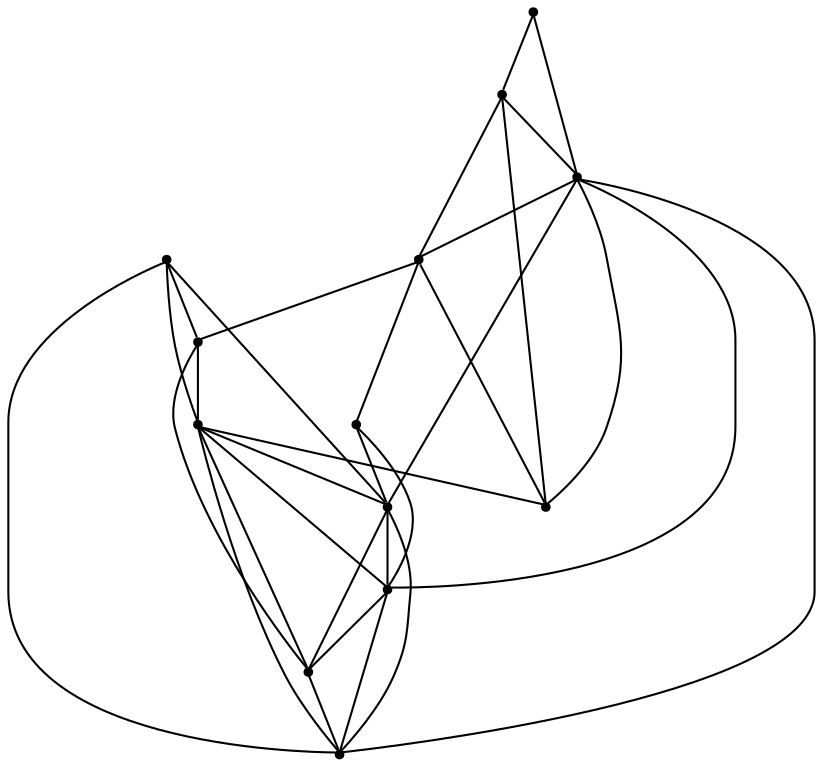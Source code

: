 graph {
  node [shape=point,comment="{\"directed\":false,\"doi\":\"10.1007/978-3-030-35802-0_25\",\"figure\":\"1 (1)\"}"]

  v0 [pos="500.5672372112266,421.8568096281751"]
  v1 [pos="495.06636216722524,486.3662104397513"]
  v2 [pos="477.0634954964745,230.82860686130653"]
  v3 [pos="391.5498867589605,218.3267684547211"]
  v4 [pos="361.5450877782366,293.8381064330062"]
  v5 [pos="409.5527534297113,367.8487761455268"]
  v6 [pos="402.5516368469632,510.3697848507112"]
  v7 [pos="297.0348287889667,352.8466717978458"]
  v8 [pos="287.03322912872545,261.3331230954413"]
  v9 [pos="188.017454491044,398.8533455678808"]
  v10 [pos="245.5266127946703,515.3705710834561"]
  v11 [pos="223.5231126186648,312.3405830982212"]
  v12 [pos="193.51832953504538,485.86615725153206"]

  v0 -- v4 [id="-1",pos="500.5672372112266,421.8568096281751 431.056249928806,357.84736264913306 431.056249928806,357.84736264913306 431.056249928806,357.84736264913306 361.5450877782366,293.8381064330062 361.5450877782366,293.8381064330062 361.5450877782366,293.8381064330062"]
  v9 -- v7 [id="-2",pos="188.017454491044,398.8533455678808 242.52619330559475,375.85004047668247 242.52619330559475,375.85004047668247 242.52619330559475,375.85004047668247 297.0348287889667,352.8466717978458 297.0348287889667,352.8466717978458 297.0348287889667,352.8466717978458"]
  v9 -- v8 [id="-3",pos="188.017454491044,398.8533455678808 237.52539347547412,330.0932979192994 237.52539347547412,330.0932979192994 237.52539347547412,330.0932979192994 287.03322912872545,261.3331230954413 287.03322912872545,261.3331230954413 287.03322912872545,261.3331230954413"]
  v12 -- v1 [id="-4",pos="193.51832953504538,485.86615725153206 344.29236572251585,486.116267304417 344.29236572251585,486.116267304417 344.29236572251585,486.116267304417 495.06636216722524,486.3662104397513 495.06636216722524,486.3662104397513 495.06636216722524,486.3662104397513"]
  v0 -- v7 [id="-5",pos="500.5672372112266,421.8568096281751 398.8010568457533,387.35174071301043 398.8010568457533,387.35174071301043 398.8010568457533,387.35174071301043 297.0348287889667,352.8466717978458 297.0348287889667,352.8466717978458 297.0348287889667,352.8466717978458"]
  v1 -- v8 [id="-6",pos="495.06636216722524,486.3662104397513 391.04985128784085,373.8497323423484 391.04985128784085,373.8497323423484 391.04985128784085,373.8497323423484 287.03322912872545,261.3331230954413 287.03322912872545,261.3331230954413 287.03322912872545,261.3331230954413"]
  v1 -- v3 [id="-7",pos="495.06636216722524,486.3662104397513 443.3081801029584,352.3465868158074 443.3081801029584,352.3465868158074 443.3081801029584,352.3465868158074 391.5498867589605,218.3267684547211 391.5498867589605,218.3267684547211 391.5498867589605,218.3267684547211"]
  v9 -- v10 [id="-8",pos="188.017454491044,398.8533455678808 216.77202569430494,457.1120219133068 216.77202569430494,457.1120219133068 216.77202569430494,457.1120219133068 245.5266127946703,515.3705710834561 245.5266127946703,515.3705710834561 245.5266127946703,515.3705710834561"]
  v1 -- v9 [id="-9",pos="495.06636216722524,486.3662104397513 341.54197589182843,442.6098435785681 341.54197589182843,442.6098435785681 341.54197589182843,442.6098435785681 188.017454491044,398.8533455678808 188.017454491044,398.8533455678808 188.017454491044,398.8533455678808"]
  v0 -- v2 [id="-10",pos="500.5672372112266,421.8568096281751 488.8153584052983,326.3427718323792 488.8153584052983,326.3427718323792 488.8153584052983,326.3427718323792 477.0634954964745,230.82860686130653 477.0634954964745,230.82860686130653 477.0634954964745,230.82860686130653"]
  v11 -- v10 [id="-11",pos="223.5231126186648,312.3405830982212 234.52491039798085,413.85560888465784 234.52491039798085,413.85560888465784 234.52491039798085,413.85560888465784 245.5266127946703,515.3705710834561 245.5266127946703,515.3705710834561 245.5266127946703,515.3705710834561"]
  v2 -- v4 [id="-12",pos="477.0634954964745,230.82860686130653 419.30428368880337,262.33335664715634 419.30428368880337,262.33335664715634 419.30428368880337,262.33335664715634 361.5450877782366,293.8381064330062 361.5450877782366,293.8381064330062 361.5450877782366,293.8381064330062"]
  v2 -- v5 [id="-13",pos="477.0634954964745,230.82860686130653 443.3082118971672,299.33459010074114 443.3082118971672,299.33459010074114 443.3082118971672,299.33459010074114 409.5527534297113,367.8487761455268 409.5527534297113,367.8487761455268 409.5527534297113,367.8487761455268"]
  v12 -- v9 [id="-14",pos="193.51832953504538,485.86615725153206 190.76792380725354,442.3598169844585 190.76792380725354,442.3598169844585 190.76792380725354,442.3598169844585 188.017454491044,398.8533455678808 188.017454491044,398.8533455678808 188.017454491044,398.8533455678808"]
  v10 -- v6 [id="-15",pos="245.5266127946703,515.3705710834561 324.0391367436451,512.8702097609028 324.0391367436451,512.8702097609028 324.0391367436451,512.8702097609028 402.5516368469632,510.3697848507112 402.5516368469632,510.3697848507112 402.5516368469632,510.3697848507112"]
  v9 -- v3 [id="-16",pos="188.017454491044,398.8533455678808 289.7837063934872,308.59012059893934 289.7837063934872,308.59012059893934 289.7837063934872,308.59012059893934 391.5498867589605,218.3267684547211 391.5498867589605,218.3267684547211 391.5498867589605,218.3267684547211"]
  v10 -- v7 [id="-17",pos="245.5266127946703,515.3705710834561 271.2807486117513,434.1086214406509 271.2807486117513,434.1086214406509 271.2807486117513,434.1086214406509 297.0348287889667,352.8466717978458 297.0348287889667,352.8466717978458 297.0348287889667,352.8466717978458"]
  v8 -- v2 [id="-18",pos="287.03322912872545,261.3331230954413 382.04843384956985,246.0767635756984 382.04843384956985,246.0767635756984 382.04843384956985,246.0767635756984 477.0634954964745,230.82860686130653 477.0634954964745,230.82860686130653 477.0634954964745,230.82860686130653"]
  v9 -- v6 [id="-19",pos="188.017454491044,398.8533455678808 295.2845814374886,454.6116287969344 295.2845814374886,454.6116287969344 295.2845814374886,454.6116287969344 402.5516368469632,510.3697848507112 402.5516368469632,510.3697848507112 402.5516368469632,510.3697848507112"]
  v8 -- v3 [id="-20",pos="287.03322912872545,261.3331230954413 339.2915499952908,239.83007295035793 339.2915499952908,239.83007295035793 339.2915499952908,239.83007295035793 391.5498867589605,218.3267684547211 391.5498867589605,218.3267684547211 391.5498867589605,218.3267684547211"]
  v11 -- v6 [id="-21",pos="223.5231126186648,312.3405830982212 313.03738665564236,411.35527935592376 313.03738665564236,411.35527935592376 313.03738665564236,411.35527935592376 402.5516368469632,510.3697848507112 402.5516368469632,510.3697848507112 402.5516368469632,510.3697848507112"]
  v10 -- v5 [id="-22",pos="245.5266127946703,515.3705710834561 327.5396791379147,441.60973720212985 327.5396791379147,441.60973720212985 327.5396791379147,441.60973720212985 409.5527534297113,367.8487761455268 409.5527534297113,367.8487761455268 409.5527534297113,367.8487761455268"]
  v8 -- v11 [id="-23",pos="287.03322912872545,261.3331230954413 255.27816689941903,286.83685309683125 255.27816689941903,286.83685309683125 255.27816689941903,286.83685309683125 223.5231126186648,312.3405830982212 223.5231126186648,312.3405830982212 223.5231126186648,312.3405830982212"]
  v10 -- v0 [id="-24",pos="245.5266127946703,515.3705710834561 373.0469210286724,468.61369035581555 373.0469210286724,468.61369035581555 373.0469210286724,468.61369035581555 500.5672372112266,421.8568096281751 500.5672372112266,421.8568096281751 500.5672372112266,421.8568096281751"]
  v5 -- v7 [id="-25",pos="409.5527534297113,367.8487761455268 353.2937831607868,360.3477875593247 353.2937831607868,360.3477875593247 353.2937831607868,360.3477875593247 297.0348287889667,352.8466717978458 297.0348287889667,352.8466717978458 297.0348287889667,352.8466717978458"]
  v4 -- v10 [id="-26",pos="361.5450877782366,293.8381064330062 303.53587810638624,404.60427517059276 303.53587810638624,404.60427517059276 303.53587810638624,404.60427517059276 245.5266127946703,515.3705710834561 245.5266127946703,515.3705710834561 245.5266127946703,515.3705710834561"]
  v4 -- v3 [id="-27",pos="361.5450877782366,293.8381064330062 376.5474952171508,256.0824374438636 376.5474952171508,256.0824374438636 376.5474952171508,256.0824374438636 391.5498867589605,218.3267684547211 391.5498867589605,218.3267684547211 391.5498867589605,218.3267684547211"]
  v4 -- v7 [id="-28",pos="361.5450877782366,293.8381064330062 329.28995033504947,323.3423255277876 329.28995033504947,323.3423255277876 329.28995033504947,323.3423255277876 297.0348287889667,352.8466717978458 297.0348287889667,352.8466717978458 297.0348287889667,352.8466717978458"]
  v7 -- v6 [id="-29",pos="297.0348287889667,352.8466717978458 349.79327256072605,431.60826011809763 349.79327256072605,431.60826011809763 349.79327256072605,431.60826011809763 402.5516368469632,510.3697848507112 402.5516368469632,510.3697848507112 402.5516368469632,510.3697848507112"]
  v5 -- v4 [id="-30",pos="409.5527534297113,367.8487761455268 385.54891265542176,330.84344128926654 385.54891265542176,330.84344128926654 385.54891265542176,330.84344128926654 361.5450877782366,293.8381064330062 361.5450877782366,293.8381064330062 361.5450877782366,293.8381064330062"]
  v4 -- v6 [id="-31",pos="361.5450877782366,293.8381064330062 382.048402055361,402.1039138480395 382.048402055361,402.1039138480395 382.048402055361,402.1039138480395 402.5516368469632,510.3697848507112 402.5516368469632,510.3697848507112 402.5516368469632,510.3697848507112"]
  v6 -- v5 [id="-32",pos="402.5516368469632,510.3697848507112 406.0522030868895,439.1093440857574 406.0522030868895,439.1093440857574 406.0522030868895,439.1093440857574 409.5527534297113,367.8487761455268 409.5527534297113,367.8487761455268 409.5527534297113,367.8487761455268"]
}